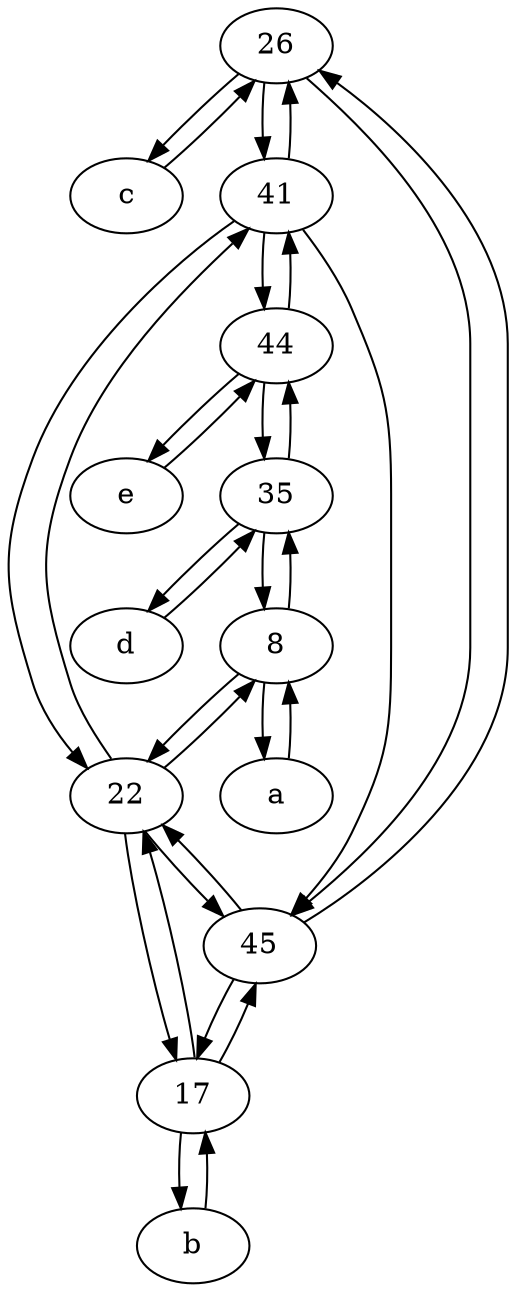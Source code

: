digraph  {
	26;
	d [pos="20,30!"];
	c [pos="20,10!"];
	8;
	22;
	41;
	e [pos="30,50!"];
	17;
	45;
	a [pos="40,10!"];
	44;
	b [pos="50,20!"];
	35;
	45 -> 17;
	d -> 35;
	22 -> 41;
	17 -> b;
	41 -> 45;
	26 -> 45;
	17 -> 45;
	44 -> 41;
	45 -> 26;
	a -> 8;
	22 -> 8;
	35 -> d;
	26 -> 41;
	e -> 44;
	44 -> 35;
	8 -> 22;
	17 -> 22;
	44 -> e;
	26 -> c;
	35 -> 8;
	41 -> 22;
	22 -> 17;
	35 -> 44;
	41 -> 44;
	c -> 26;
	45 -> 22;
	41 -> 26;
	8 -> a;
	b -> 17;
	8 -> 35;
	22 -> 45;

	}